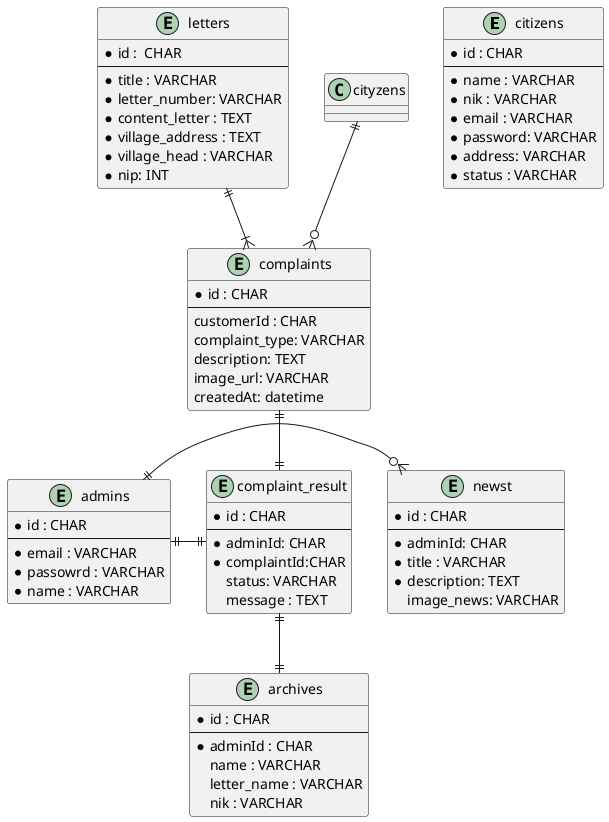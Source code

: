 @startuml

entity citizens {
	* id : CHAR
	--
	* name : VARCHAR
	* nik : VARCHAR
	* email : VARCHAR
	* password: VARCHAR
	* address: VARCHAR
	* status : VARCHAR
}

entity admins {
	* id : CHAR
	--
	* email : VARCHAR
	* passowrd : VARCHAR
	* name : VARCHAR
}

entity complaints {
	*id : CHAR 
	--
	customerId : CHAR
	complaint_type: VARCHAR
	description: TEXT
	image_url: VARCHAR
	createdAt: datetime
}

entity complaint_result {
	* id : CHAR
	--
	* adminId: CHAR
	* complaintId:CHAR
	status: VARCHAR
	message : TEXT
}

entity newst {
	* id : CHAR
	--
	* adminId: CHAR
	* title : VARCHAR
	* description: TEXT
	image_news: VARCHAR
}

entity letters {
	* id :  CHAR
	--
	* title : VARCHAR
	* letter_number: VARCHAR
	* content_letter : TEXT
	* village_address : TEXT
	* village_head : VARCHAR
	* nip: INT
}

entity archives {
	* id : CHAR
	--
	* adminId : CHAR
	name : VARCHAR
	letter_name : VARCHAR
	nik : VARCHAR
}

cityzens ||--o{ complaints
complaints ||--|| complaint_result
letters ||--|{ complaints
admins ||-o{ newst
admins ||-|| complaint_result
complaint_result ||--|| archives

@enduml